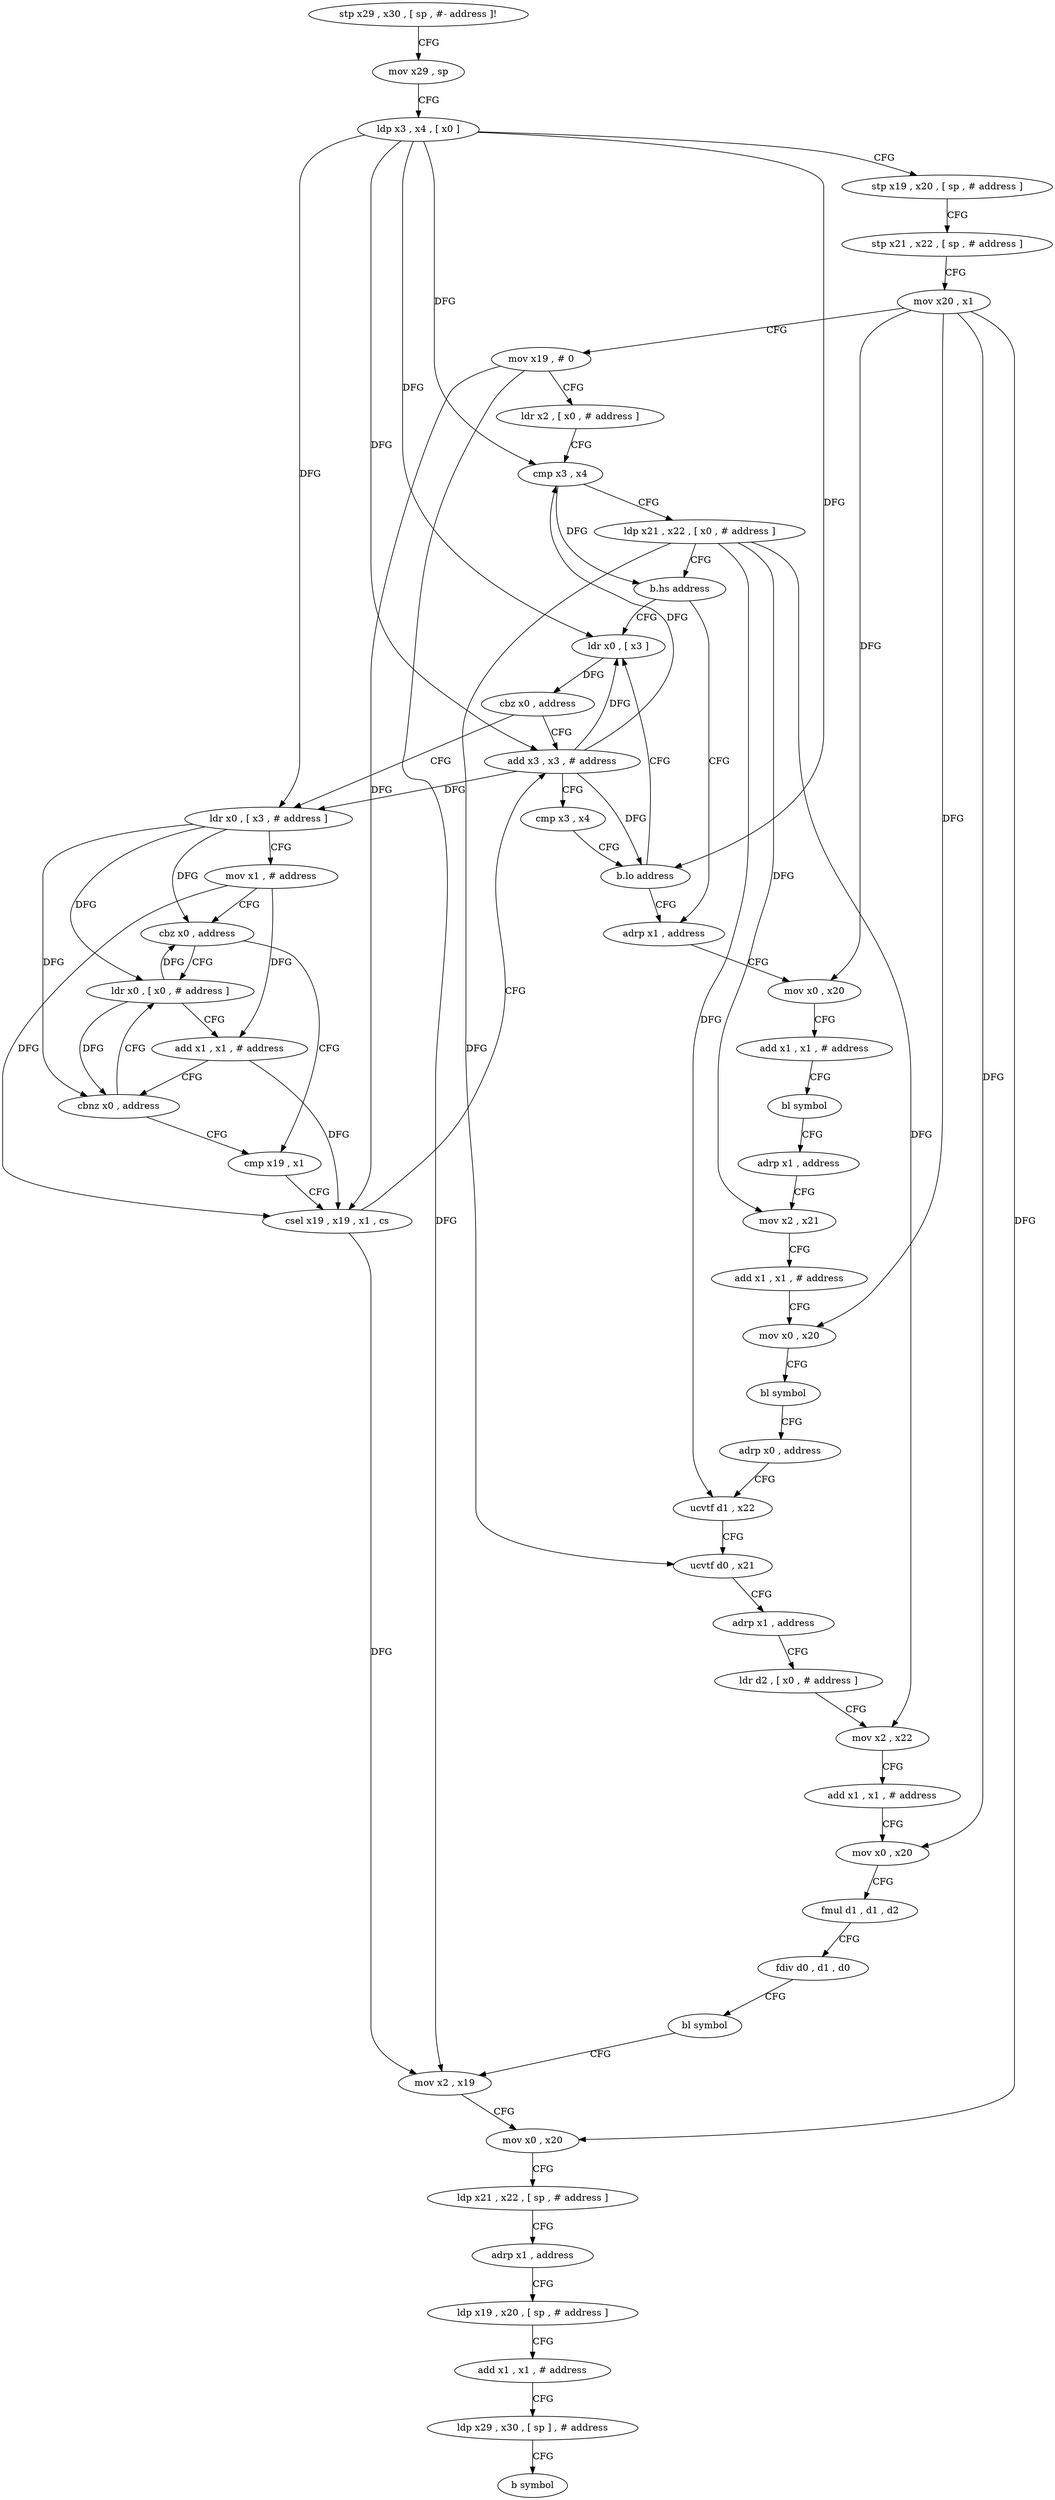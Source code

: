digraph "func" {
"4283472" [label = "stp x29 , x30 , [ sp , #- address ]!" ]
"4283476" [label = "mov x29 , sp" ]
"4283480" [label = "ldp x3 , x4 , [ x0 ]" ]
"4283484" [label = "stp x19 , x20 , [ sp , # address ]" ]
"4283488" [label = "stp x21 , x22 , [ sp , # address ]" ]
"4283492" [label = "mov x20 , x1" ]
"4283496" [label = "mov x19 , # 0" ]
"4283500" [label = "ldr x2 , [ x0 , # address ]" ]
"4283504" [label = "cmp x3 , x4" ]
"4283508" [label = "ldp x21 , x22 , [ x0 , # address ]" ]
"4283512" [label = "b.hs address" ]
"4283568" [label = "adrp x1 , address" ]
"4283516" [label = "ldr x0 , [ x3 ]" ]
"4283572" [label = "mov x0 , x20" ]
"4283576" [label = "add x1 , x1 , # address" ]
"4283580" [label = "bl symbol" ]
"4283584" [label = "adrp x1 , address" ]
"4283588" [label = "mov x2 , x21" ]
"4283592" [label = "add x1 , x1 , # address" ]
"4283596" [label = "mov x0 , x20" ]
"4283600" [label = "bl symbol" ]
"4283604" [label = "adrp x0 , address" ]
"4283608" [label = "ucvtf d1 , x22" ]
"4283612" [label = "ucvtf d0 , x21" ]
"4283616" [label = "adrp x1 , address" ]
"4283620" [label = "ldr d2 , [ x0 , # address ]" ]
"4283624" [label = "mov x2 , x22" ]
"4283628" [label = "add x1 , x1 , # address" ]
"4283632" [label = "mov x0 , x20" ]
"4283636" [label = "fmul d1 , d1 , d2" ]
"4283640" [label = "fdiv d0 , d1 , d0" ]
"4283644" [label = "bl symbol" ]
"4283648" [label = "mov x2 , x19" ]
"4283652" [label = "mov x0 , x20" ]
"4283656" [label = "ldp x21 , x22 , [ sp , # address ]" ]
"4283660" [label = "adrp x1 , address" ]
"4283664" [label = "ldp x19 , x20 , [ sp , # address ]" ]
"4283668" [label = "add x1 , x1 , # address" ]
"4283672" [label = "ldp x29 , x30 , [ sp ] , # address" ]
"4283676" [label = "b symbol" ]
"4283520" [label = "cbz x0 , address" ]
"4283556" [label = "add x3 , x3 , # address" ]
"4283524" [label = "ldr x0 , [ x3 , # address ]" ]
"4283560" [label = "cmp x3 , x4" ]
"4283564" [label = "b.lo address" ]
"4283528" [label = "mov x1 , # address" ]
"4283532" [label = "cbz x0 , address" ]
"4283548" [label = "cmp x19 , x1" ]
"4283536" [label = "ldr x0 , [ x0 , # address ]" ]
"4283552" [label = "csel x19 , x19 , x1 , cs" ]
"4283540" [label = "add x1 , x1 , # address" ]
"4283544" [label = "cbnz x0 , address" ]
"4283472" -> "4283476" [ label = "CFG" ]
"4283476" -> "4283480" [ label = "CFG" ]
"4283480" -> "4283484" [ label = "CFG" ]
"4283480" -> "4283504" [ label = "DFG" ]
"4283480" -> "4283516" [ label = "DFG" ]
"4283480" -> "4283556" [ label = "DFG" ]
"4283480" -> "4283564" [ label = "DFG" ]
"4283480" -> "4283524" [ label = "DFG" ]
"4283484" -> "4283488" [ label = "CFG" ]
"4283488" -> "4283492" [ label = "CFG" ]
"4283492" -> "4283496" [ label = "CFG" ]
"4283492" -> "4283572" [ label = "DFG" ]
"4283492" -> "4283596" [ label = "DFG" ]
"4283492" -> "4283632" [ label = "DFG" ]
"4283492" -> "4283652" [ label = "DFG" ]
"4283496" -> "4283500" [ label = "CFG" ]
"4283496" -> "4283648" [ label = "DFG" ]
"4283496" -> "4283552" [ label = "DFG" ]
"4283500" -> "4283504" [ label = "CFG" ]
"4283504" -> "4283508" [ label = "CFG" ]
"4283504" -> "4283512" [ label = "DFG" ]
"4283508" -> "4283512" [ label = "CFG" ]
"4283508" -> "4283588" [ label = "DFG" ]
"4283508" -> "4283612" [ label = "DFG" ]
"4283508" -> "4283608" [ label = "DFG" ]
"4283508" -> "4283624" [ label = "DFG" ]
"4283512" -> "4283568" [ label = "CFG" ]
"4283512" -> "4283516" [ label = "CFG" ]
"4283568" -> "4283572" [ label = "CFG" ]
"4283516" -> "4283520" [ label = "DFG" ]
"4283572" -> "4283576" [ label = "CFG" ]
"4283576" -> "4283580" [ label = "CFG" ]
"4283580" -> "4283584" [ label = "CFG" ]
"4283584" -> "4283588" [ label = "CFG" ]
"4283588" -> "4283592" [ label = "CFG" ]
"4283592" -> "4283596" [ label = "CFG" ]
"4283596" -> "4283600" [ label = "CFG" ]
"4283600" -> "4283604" [ label = "CFG" ]
"4283604" -> "4283608" [ label = "CFG" ]
"4283608" -> "4283612" [ label = "CFG" ]
"4283612" -> "4283616" [ label = "CFG" ]
"4283616" -> "4283620" [ label = "CFG" ]
"4283620" -> "4283624" [ label = "CFG" ]
"4283624" -> "4283628" [ label = "CFG" ]
"4283628" -> "4283632" [ label = "CFG" ]
"4283632" -> "4283636" [ label = "CFG" ]
"4283636" -> "4283640" [ label = "CFG" ]
"4283640" -> "4283644" [ label = "CFG" ]
"4283644" -> "4283648" [ label = "CFG" ]
"4283648" -> "4283652" [ label = "CFG" ]
"4283652" -> "4283656" [ label = "CFG" ]
"4283656" -> "4283660" [ label = "CFG" ]
"4283660" -> "4283664" [ label = "CFG" ]
"4283664" -> "4283668" [ label = "CFG" ]
"4283668" -> "4283672" [ label = "CFG" ]
"4283672" -> "4283676" [ label = "CFG" ]
"4283520" -> "4283556" [ label = "CFG" ]
"4283520" -> "4283524" [ label = "CFG" ]
"4283556" -> "4283560" [ label = "CFG" ]
"4283556" -> "4283516" [ label = "DFG" ]
"4283556" -> "4283504" [ label = "DFG" ]
"4283556" -> "4283564" [ label = "DFG" ]
"4283556" -> "4283524" [ label = "DFG" ]
"4283524" -> "4283528" [ label = "CFG" ]
"4283524" -> "4283532" [ label = "DFG" ]
"4283524" -> "4283536" [ label = "DFG" ]
"4283524" -> "4283544" [ label = "DFG" ]
"4283560" -> "4283564" [ label = "CFG" ]
"4283564" -> "4283516" [ label = "CFG" ]
"4283564" -> "4283568" [ label = "CFG" ]
"4283528" -> "4283532" [ label = "CFG" ]
"4283528" -> "4283552" [ label = "DFG" ]
"4283528" -> "4283540" [ label = "DFG" ]
"4283532" -> "4283548" [ label = "CFG" ]
"4283532" -> "4283536" [ label = "CFG" ]
"4283548" -> "4283552" [ label = "CFG" ]
"4283536" -> "4283540" [ label = "CFG" ]
"4283536" -> "4283532" [ label = "DFG" ]
"4283536" -> "4283544" [ label = "DFG" ]
"4283552" -> "4283556" [ label = "CFG" ]
"4283552" -> "4283648" [ label = "DFG" ]
"4283540" -> "4283544" [ label = "CFG" ]
"4283540" -> "4283552" [ label = "DFG" ]
"4283544" -> "4283536" [ label = "CFG" ]
"4283544" -> "4283548" [ label = "CFG" ]
}
